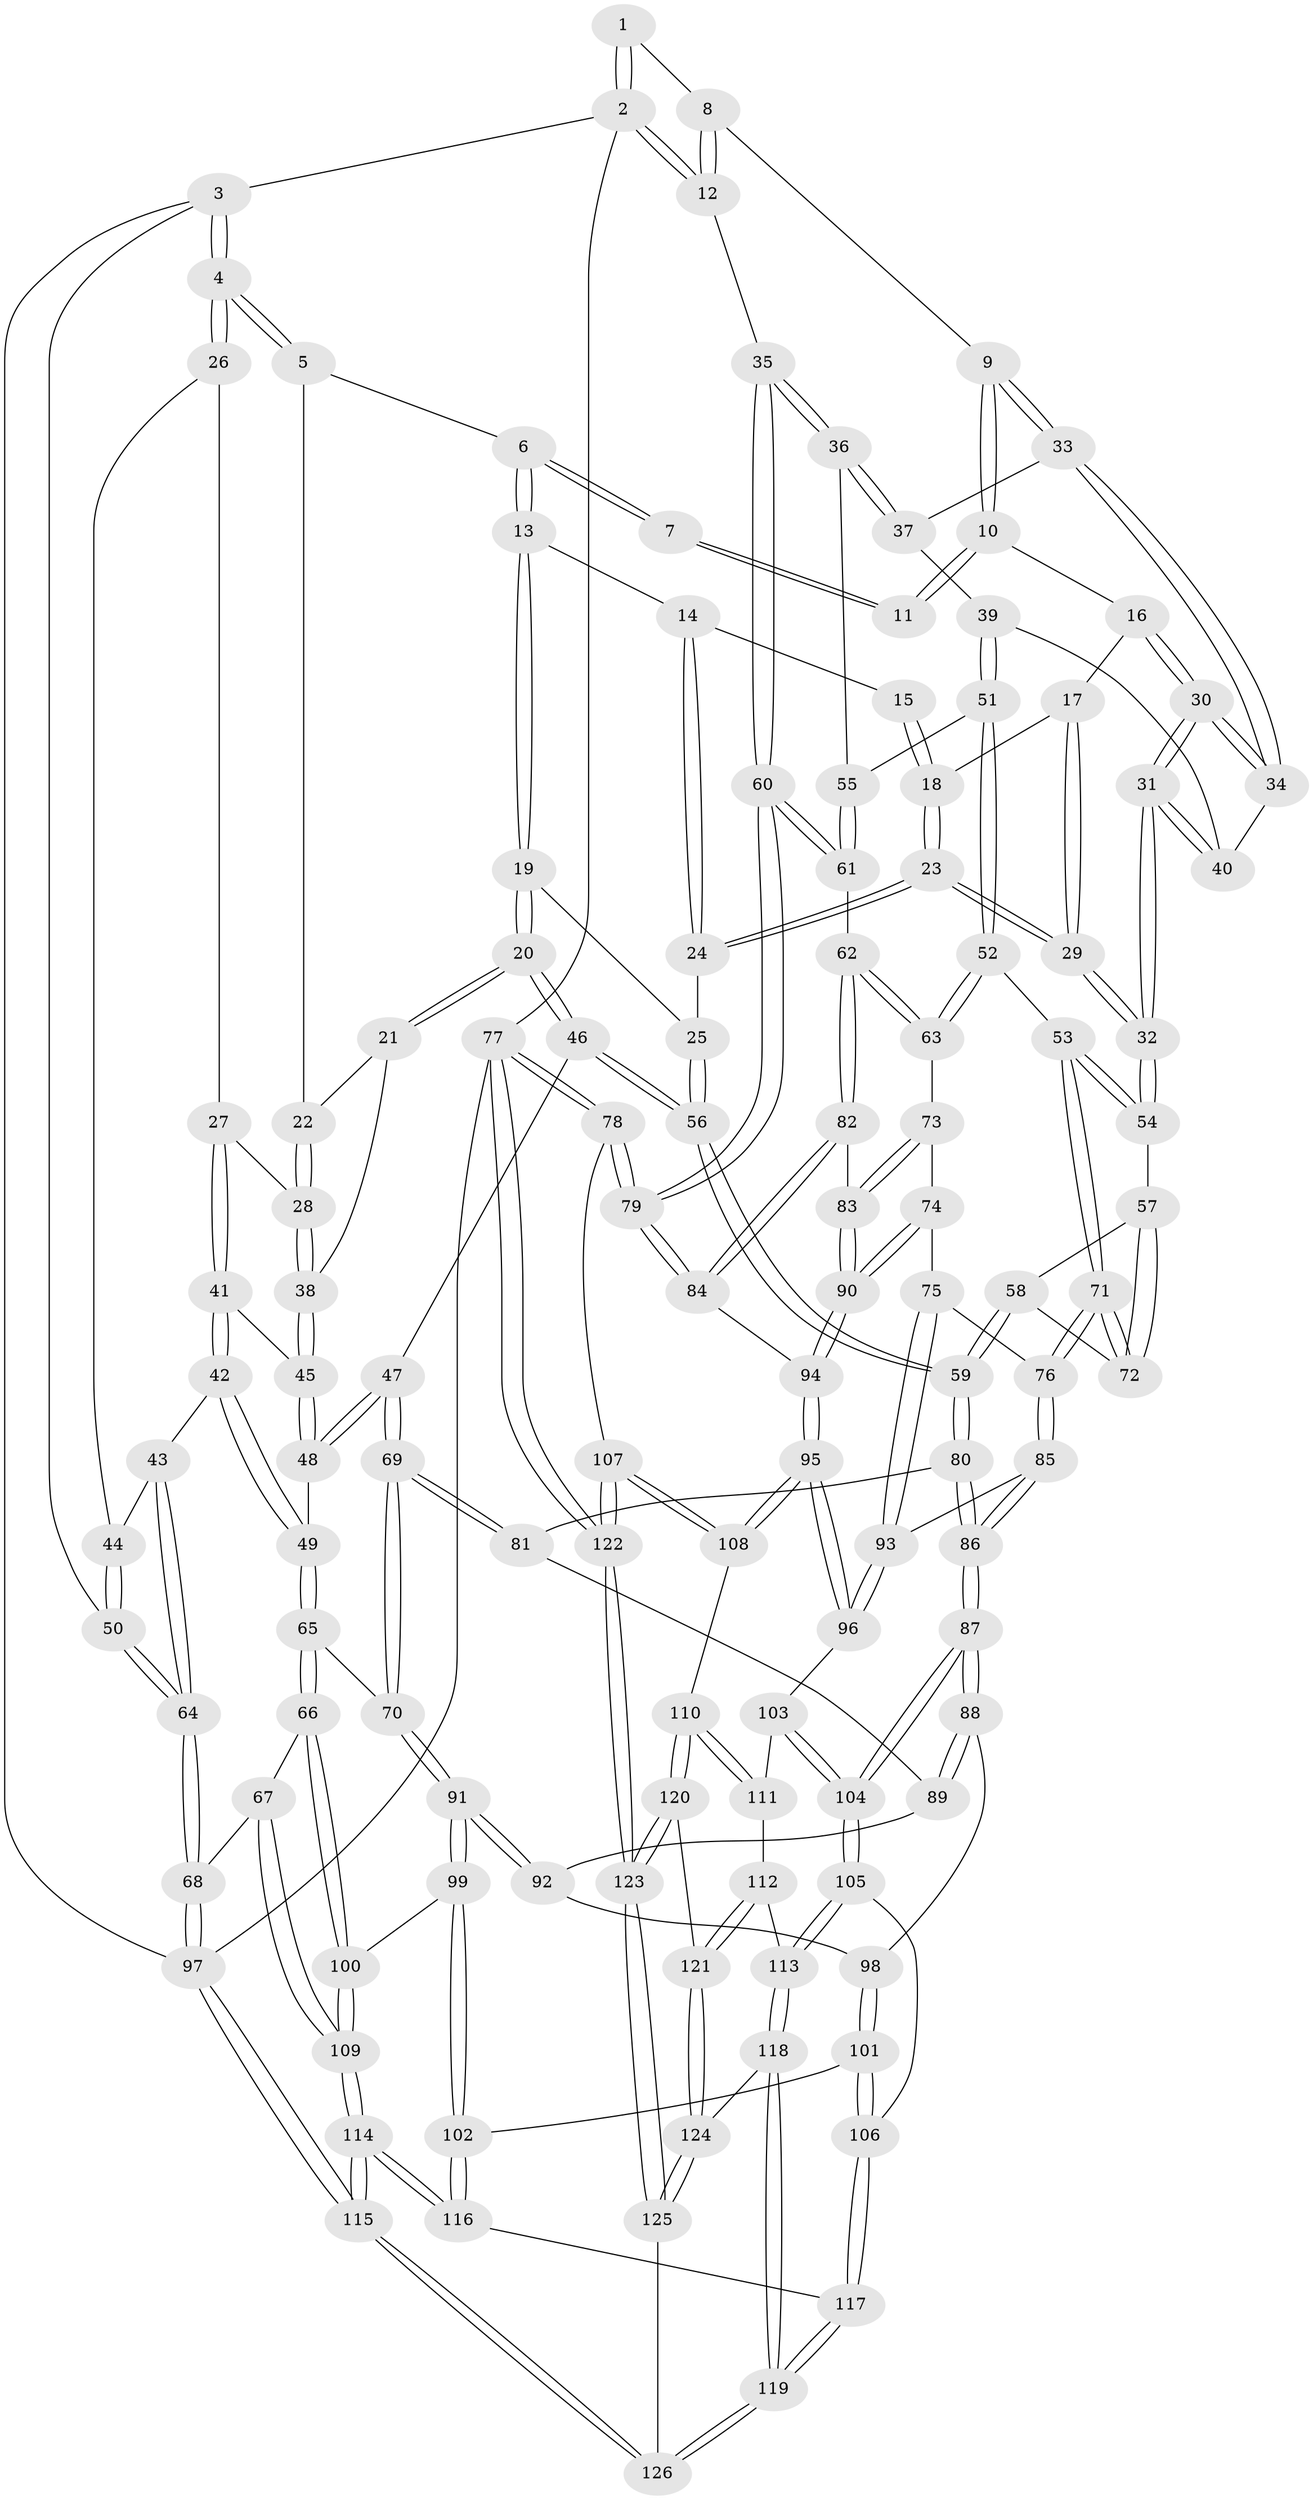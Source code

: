 // coarse degree distribution, {5: 0.45454545454545453, 4: 0.26136363636363635, 3: 0.07954545454545454, 2: 0.022727272727272728, 6: 0.14772727272727273, 8: 0.022727272727272728, 9: 0.011363636363636364}
// Generated by graph-tools (version 1.1) at 2025/04/03/04/25 22:04:36]
// undirected, 126 vertices, 312 edges
graph export_dot {
graph [start="1"]
  node [color=gray90,style=filled];
  1 [pos="+0.5707760266715197+0"];
  2 [pos="+1+0"];
  3 [pos="+0+0"];
  4 [pos="+0+0"];
  5 [pos="+0.4080851808149719+0"];
  6 [pos="+0.42600013729043906+0"];
  7 [pos="+0.5300220004205392+0"];
  8 [pos="+0.8589897588100565+0.0829456824600984"];
  9 [pos="+0.7956966358429032+0.12846105064230343"];
  10 [pos="+0.7845818879792401+0.12767004698054554"];
  11 [pos="+0.7656412189265418+0.11441802685904126"];
  12 [pos="+1+0"];
  13 [pos="+0.5041982182734729+0.0332288198301514"];
  14 [pos="+0.542730356294876+0.07695688397038189"];
  15 [pos="+0.6349241323519824+0.139637829648742"];
  16 [pos="+0.7492379068823063+0.16484951526091346"];
  17 [pos="+0.7356188105732686+0.1753375885712573"];
  18 [pos="+0.6553669518747689+0.17683748105591435"];
  19 [pos="+0.49315554058320343+0.19486521931113052"];
  20 [pos="+0.4304843807641727+0.35156775973625937"];
  21 [pos="+0.3604457177652266+0.1623641115933969"];
  22 [pos="+0.3441167469310198+0.009379843085145403"];
  23 [pos="+0.6484370833763118+0.25854170125726555"];
  24 [pos="+0.6033895357824024+0.249582026669081"];
  25 [pos="+0.5820888410527915+0.25898127069564364"];
  26 [pos="+0.17703051540689424+0.16560753252949845"];
  27 [pos="+0.22057660841490837+0.1676141893120903"];
  28 [pos="+0.22671164022204404+0.16208306680002676"];
  29 [pos="+0.6778914131258885+0.28283047558248614"];
  30 [pos="+0.7543028683300665+0.2519703402529964"];
  31 [pos="+0.7278781447697492+0.29303934854887825"];
  32 [pos="+0.6997694965168553+0.322160218013651"];
  33 [pos="+0.8114705377513611+0.16950465597697575"];
  34 [pos="+0.7936548160189052+0.22305955635772795"];
  35 [pos="+1+0"];
  36 [pos="+0.9256341439963898+0.24828537964225797"];
  37 [pos="+0.8401589425353118+0.19979174240435274"];
  38 [pos="+0.30700503992743605+0.25062388536816627"];
  39 [pos="+0.8256809478992694+0.2756894125188341"];
  40 [pos="+0.8009106185077288+0.2568201352198192"];
  41 [pos="+0.21241862215923438+0.226302522236452"];
  42 [pos="+0.18919631816671864+0.3428869812138152"];
  43 [pos="+0.12198714827718489+0.32833832158832343"];
  44 [pos="+0.04502203383480108+0.2036601854115543"];
  45 [pos="+0.30723240353622766+0.2566687073906927"];
  46 [pos="+0.42945445268679694+0.3830472440566771"];
  47 [pos="+0.39094087874387534+0.3836381921807276"];
  48 [pos="+0.32277743892500704+0.3568452492300051"];
  49 [pos="+0.1894565734470248+0.3431343843567908"];
  50 [pos="+0+0"];
  51 [pos="+0.8547511577209367+0.3352815594847797"];
  52 [pos="+0.7648816410329865+0.3866224571812456"];
  53 [pos="+0.7623055344843964+0.3859603508105296"];
  54 [pos="+0.7076811168244409+0.36842003437825005"];
  55 [pos="+0.8916654717847489+0.3288658817763144"];
  56 [pos="+0.44999003872189575+0.3969501497561357"];
  57 [pos="+0.6908212104392348+0.3799785279601471"];
  58 [pos="+0.6084155582517573+0.4142965537492592"];
  59 [pos="+0.49634913514298856+0.45093597557840837"];
  60 [pos="+1+0.4467051735593082"];
  61 [pos="+1+0.4456345651119541"];
  62 [pos="+1+0.4513381819894642"];
  63 [pos="+0.8211478584463533+0.48601604811699867"];
  64 [pos="+0+0.5012734579532451"];
  65 [pos="+0.16147194900842343+0.5715723478443995"];
  66 [pos="+0.057758808817151244+0.6266545656577319"];
  67 [pos="+0.04690227643533101+0.6284562769250884"];
  68 [pos="+0+0.5906973607769718"];
  69 [pos="+0.24131620181788743+0.5534174557845942"];
  70 [pos="+0.2019112700181166+0.5733715107245138"];
  71 [pos="+0.7065143234461991+0.5719402821998018"];
  72 [pos="+0.7027226951588944+0.5533422591051406"];
  73 [pos="+0.8201907231925414+0.4908545777348669"];
  74 [pos="+0.7644025316738291+0.5721322683308423"];
  75 [pos="+0.7508262006459487+0.5784631760200378"];
  76 [pos="+0.7068452672893035+0.5747762549163745"];
  77 [pos="+1+1"];
  78 [pos="+1+0.7986658248154661"];
  79 [pos="+1+0.7258769571582032"];
  80 [pos="+0.4970959873107849+0.46183420451446905"];
  81 [pos="+0.3830122020043535+0.5723371180946256"];
  82 [pos="+0.911756282892633+0.5956543136125959"];
  83 [pos="+0.908141144364669+0.596562985036966"];
  84 [pos="+1+0.6733965024956452"];
  85 [pos="+0.616118991084925+0.6123402731216432"];
  86 [pos="+0.5730972340801519+0.625216157462392"];
  87 [pos="+0.556690360446779+0.702666626268686"];
  88 [pos="+0.48183155625603247+0.6833338310471169"];
  89 [pos="+0.37875070295411944+0.6061833215707662"];
  90 [pos="+0.8689602107658827+0.6334821296468749"];
  91 [pos="+0.2984945096628708+0.6624417213283104"];
  92 [pos="+0.34430726596102174+0.6603027102407169"];
  93 [pos="+0.7707447562953637+0.6944784672971519"];
  94 [pos="+0.8549884134470537+0.7213676801879052"];
  95 [pos="+0.8340361745923537+0.7540396950251362"];
  96 [pos="+0.7714597501134786+0.6963767754571035"];
  97 [pos="+0+1"];
  98 [pos="+0.3667183423397594+0.6813117030558659"];
  99 [pos="+0.27236008022235436+0.7959193918420687"];
  100 [pos="+0.2574097900866715+0.7944563233522395"];
  101 [pos="+0.36930601605916197+0.7470265966704693"];
  102 [pos="+0.27316402823319924+0.7964571105258609"];
  103 [pos="+0.5884014418935563+0.7226327391204739"];
  104 [pos="+0.5574315088976104+0.7085964655050735"];
  105 [pos="+0.517722701347837+0.7800201392234869"];
  106 [pos="+0.494077462341254+0.7901679595943435"];
  107 [pos="+0.9110008968300782+0.8760566090255584"];
  108 [pos="+0.8330293439767033+0.8339648824582772"];
  109 [pos="+0.11101166217180378+0.899057496747439"];
  110 [pos="+0.8180011111784259+0.8395816375723759"];
  111 [pos="+0.6812689102006082+0.7921200951083256"];
  112 [pos="+0.6326822371462555+0.9056930294478794"];
  113 [pos="+0.5713385882813948+0.906586855452128"];
  114 [pos="+0.054008648390838826+1"];
  115 [pos="+0+1"];
  116 [pos="+0.3301917567013401+0.8871867589782139"];
  117 [pos="+0.3738759452710388+0.9009652353659225"];
  118 [pos="+0.5586603137055616+0.9415595822255552"];
  119 [pos="+0.47969084237662496+1"];
  120 [pos="+0.7597484309434277+0.9061861530878772"];
  121 [pos="+0.7012427527928449+0.9309958021095497"];
  122 [pos="+0.8899340741241688+1"];
  123 [pos="+0.8204823104621175+1"];
  124 [pos="+0.6822276196595253+0.9871165256173073"];
  125 [pos="+0.6224228709808863+1"];
  126 [pos="+0.4845540502790685+1"];
  1 -- 2;
  1 -- 2;
  1 -- 8;
  2 -- 3;
  2 -- 12;
  2 -- 12;
  2 -- 77;
  3 -- 4;
  3 -- 4;
  3 -- 50;
  3 -- 97;
  4 -- 5;
  4 -- 5;
  4 -- 26;
  4 -- 26;
  5 -- 6;
  5 -- 22;
  6 -- 7;
  6 -- 7;
  6 -- 13;
  6 -- 13;
  7 -- 11;
  7 -- 11;
  8 -- 9;
  8 -- 12;
  8 -- 12;
  9 -- 10;
  9 -- 10;
  9 -- 33;
  9 -- 33;
  10 -- 11;
  10 -- 11;
  10 -- 16;
  12 -- 35;
  13 -- 14;
  13 -- 19;
  13 -- 19;
  14 -- 15;
  14 -- 24;
  14 -- 24;
  15 -- 18;
  15 -- 18;
  16 -- 17;
  16 -- 30;
  16 -- 30;
  17 -- 18;
  17 -- 29;
  17 -- 29;
  18 -- 23;
  18 -- 23;
  19 -- 20;
  19 -- 20;
  19 -- 25;
  20 -- 21;
  20 -- 21;
  20 -- 46;
  20 -- 46;
  21 -- 22;
  21 -- 38;
  22 -- 28;
  22 -- 28;
  23 -- 24;
  23 -- 24;
  23 -- 29;
  23 -- 29;
  24 -- 25;
  25 -- 56;
  25 -- 56;
  26 -- 27;
  26 -- 44;
  27 -- 28;
  27 -- 41;
  27 -- 41;
  28 -- 38;
  28 -- 38;
  29 -- 32;
  29 -- 32;
  30 -- 31;
  30 -- 31;
  30 -- 34;
  30 -- 34;
  31 -- 32;
  31 -- 32;
  31 -- 40;
  31 -- 40;
  32 -- 54;
  32 -- 54;
  33 -- 34;
  33 -- 34;
  33 -- 37;
  34 -- 40;
  35 -- 36;
  35 -- 36;
  35 -- 60;
  35 -- 60;
  36 -- 37;
  36 -- 37;
  36 -- 55;
  37 -- 39;
  38 -- 45;
  38 -- 45;
  39 -- 40;
  39 -- 51;
  39 -- 51;
  41 -- 42;
  41 -- 42;
  41 -- 45;
  42 -- 43;
  42 -- 49;
  42 -- 49;
  43 -- 44;
  43 -- 64;
  43 -- 64;
  44 -- 50;
  44 -- 50;
  45 -- 48;
  45 -- 48;
  46 -- 47;
  46 -- 56;
  46 -- 56;
  47 -- 48;
  47 -- 48;
  47 -- 69;
  47 -- 69;
  48 -- 49;
  49 -- 65;
  49 -- 65;
  50 -- 64;
  50 -- 64;
  51 -- 52;
  51 -- 52;
  51 -- 55;
  52 -- 53;
  52 -- 63;
  52 -- 63;
  53 -- 54;
  53 -- 54;
  53 -- 71;
  53 -- 71;
  54 -- 57;
  55 -- 61;
  55 -- 61;
  56 -- 59;
  56 -- 59;
  57 -- 58;
  57 -- 72;
  57 -- 72;
  58 -- 59;
  58 -- 59;
  58 -- 72;
  59 -- 80;
  59 -- 80;
  60 -- 61;
  60 -- 61;
  60 -- 79;
  60 -- 79;
  61 -- 62;
  62 -- 63;
  62 -- 63;
  62 -- 82;
  62 -- 82;
  63 -- 73;
  64 -- 68;
  64 -- 68;
  65 -- 66;
  65 -- 66;
  65 -- 70;
  66 -- 67;
  66 -- 100;
  66 -- 100;
  67 -- 68;
  67 -- 109;
  67 -- 109;
  68 -- 97;
  68 -- 97;
  69 -- 70;
  69 -- 70;
  69 -- 81;
  69 -- 81;
  70 -- 91;
  70 -- 91;
  71 -- 72;
  71 -- 72;
  71 -- 76;
  71 -- 76;
  73 -- 74;
  73 -- 83;
  73 -- 83;
  74 -- 75;
  74 -- 90;
  74 -- 90;
  75 -- 76;
  75 -- 93;
  75 -- 93;
  76 -- 85;
  76 -- 85;
  77 -- 78;
  77 -- 78;
  77 -- 122;
  77 -- 122;
  77 -- 97;
  78 -- 79;
  78 -- 79;
  78 -- 107;
  79 -- 84;
  79 -- 84;
  80 -- 81;
  80 -- 86;
  80 -- 86;
  81 -- 89;
  82 -- 83;
  82 -- 84;
  82 -- 84;
  83 -- 90;
  83 -- 90;
  84 -- 94;
  85 -- 86;
  85 -- 86;
  85 -- 93;
  86 -- 87;
  86 -- 87;
  87 -- 88;
  87 -- 88;
  87 -- 104;
  87 -- 104;
  88 -- 89;
  88 -- 89;
  88 -- 98;
  89 -- 92;
  90 -- 94;
  90 -- 94;
  91 -- 92;
  91 -- 92;
  91 -- 99;
  91 -- 99;
  92 -- 98;
  93 -- 96;
  93 -- 96;
  94 -- 95;
  94 -- 95;
  95 -- 96;
  95 -- 96;
  95 -- 108;
  95 -- 108;
  96 -- 103;
  97 -- 115;
  97 -- 115;
  98 -- 101;
  98 -- 101;
  99 -- 100;
  99 -- 102;
  99 -- 102;
  100 -- 109;
  100 -- 109;
  101 -- 102;
  101 -- 106;
  101 -- 106;
  102 -- 116;
  102 -- 116;
  103 -- 104;
  103 -- 104;
  103 -- 111;
  104 -- 105;
  104 -- 105;
  105 -- 106;
  105 -- 113;
  105 -- 113;
  106 -- 117;
  106 -- 117;
  107 -- 108;
  107 -- 108;
  107 -- 122;
  107 -- 122;
  108 -- 110;
  109 -- 114;
  109 -- 114;
  110 -- 111;
  110 -- 111;
  110 -- 120;
  110 -- 120;
  111 -- 112;
  112 -- 113;
  112 -- 121;
  112 -- 121;
  113 -- 118;
  113 -- 118;
  114 -- 115;
  114 -- 115;
  114 -- 116;
  114 -- 116;
  115 -- 126;
  115 -- 126;
  116 -- 117;
  117 -- 119;
  117 -- 119;
  118 -- 119;
  118 -- 119;
  118 -- 124;
  119 -- 126;
  119 -- 126;
  120 -- 121;
  120 -- 123;
  120 -- 123;
  121 -- 124;
  121 -- 124;
  122 -- 123;
  122 -- 123;
  123 -- 125;
  123 -- 125;
  124 -- 125;
  124 -- 125;
  125 -- 126;
}
